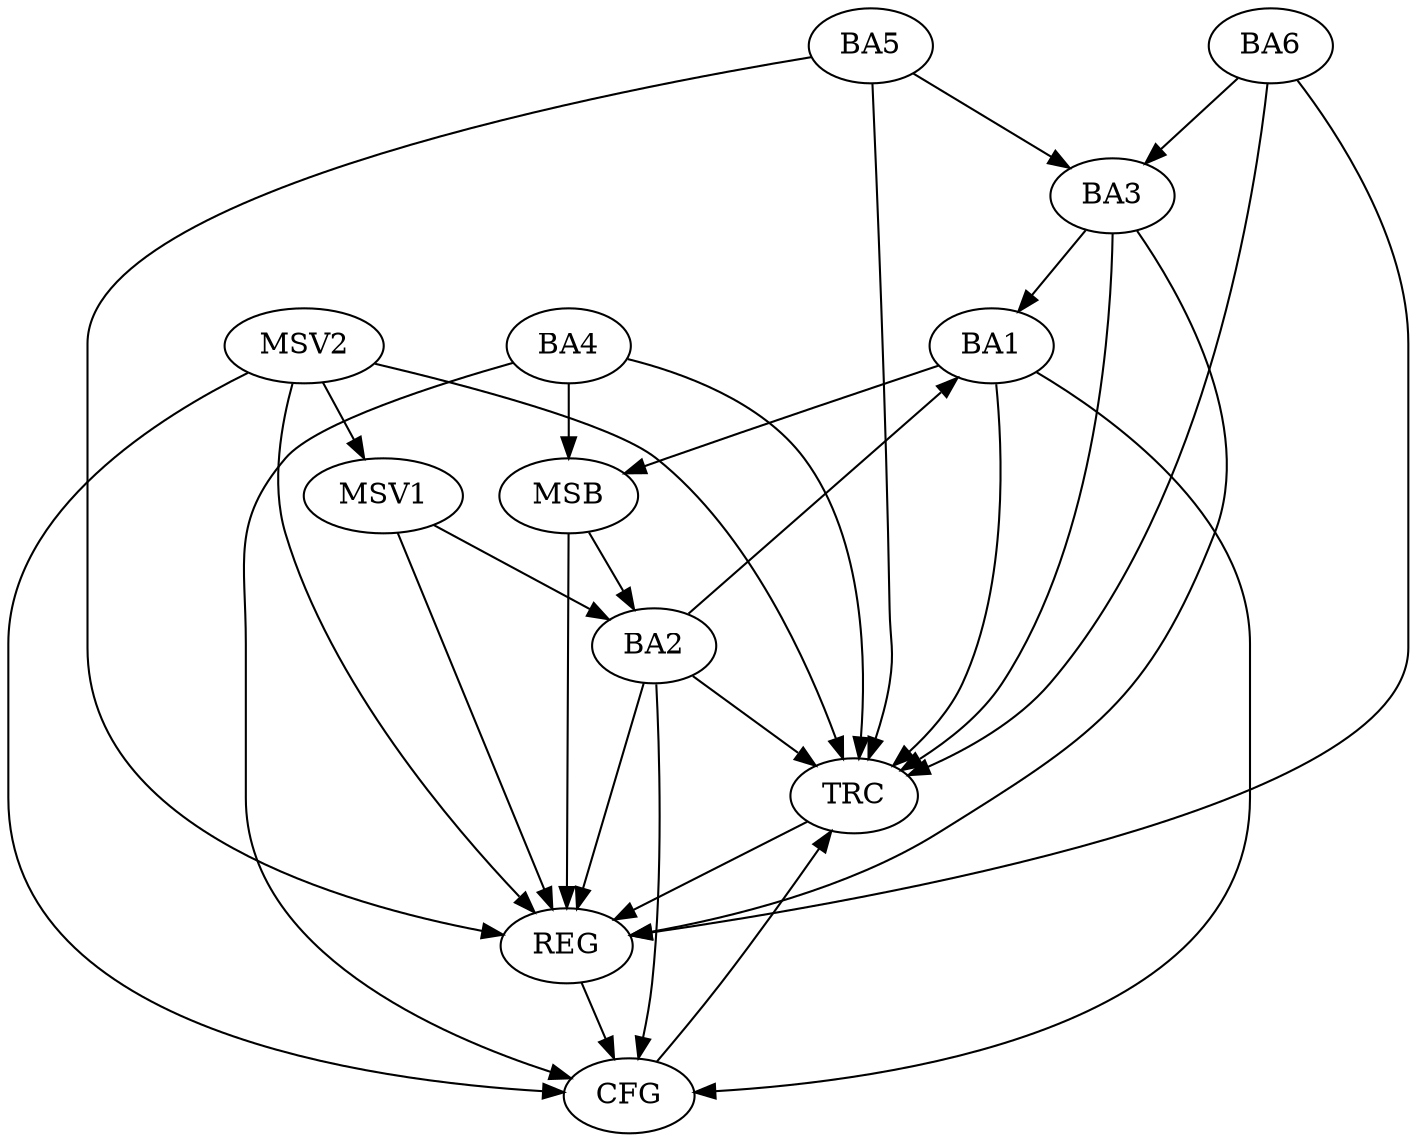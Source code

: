 strict digraph G {
  BA1 [ label="BA1" ];
  BA2 [ label="BA2" ];
  BA3 [ label="BA3" ];
  BA4 [ label="BA4" ];
  BA5 [ label="BA5" ];
  BA6 [ label="BA6" ];
  REG [ label="REG" ];
  MSB [ label="MSB" ];
  CFG [ label="CFG" ];
  TRC [ label="TRC" ];
  MSV1 [ label="MSV1" ];
  MSV2 [ label="MSV2" ];
  BA2 -> BA1;
  BA3 -> BA1;
  BA5 -> BA3;
  BA6 -> BA3;
  BA2 -> REG;
  BA3 -> REG;
  BA5 -> REG;
  BA6 -> REG;
  BA1 -> MSB;
  MSB -> BA2;
  MSB -> REG;
  BA4 -> MSB;
  BA4 -> CFG;
  BA2 -> CFG;
  BA1 -> CFG;
  REG -> CFG;
  BA1 -> TRC;
  BA2 -> TRC;
  BA3 -> TRC;
  BA4 -> TRC;
  BA5 -> TRC;
  BA6 -> TRC;
  CFG -> TRC;
  TRC -> REG;
  MSV1 -> BA2;
  MSV1 -> REG;
  MSV2 -> MSV1;
  MSV2 -> REG;
  MSV2 -> TRC;
  MSV2 -> CFG;
}
